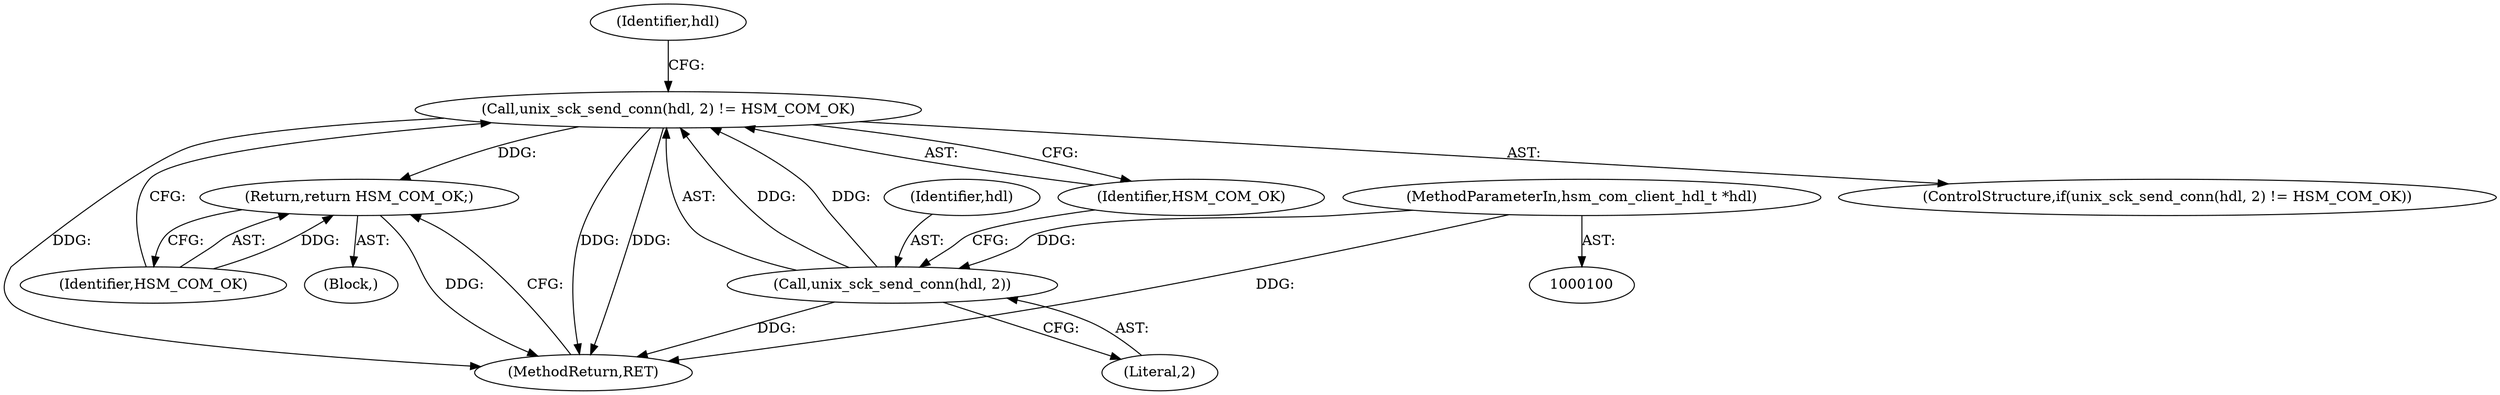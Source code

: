 digraph "1_opa-ff_c5759e7b76f5bf844be6c6641cc1b356bbc83869_0@API" {
"1000270" [label="(Call,unix_sck_send_conn(hdl, 2) != HSM_COM_OK)"];
"1000271" [label="(Call,unix_sck_send_conn(hdl, 2))"];
"1000101" [label="(MethodParameterIn,hsm_com_client_hdl_t *hdl)"];
"1000283" [label="(Return,return HSM_COM_OK;)"];
"1000284" [label="(Identifier,HSM_COM_OK)"];
"1000102" [label="(Block,)"];
"1000272" [label="(Identifier,hdl)"];
"1000283" [label="(Return,return HSM_COM_OK;)"];
"1000278" [label="(Identifier,hdl)"];
"1000274" [label="(Identifier,HSM_COM_OK)"];
"1000101" [label="(MethodParameterIn,hsm_com_client_hdl_t *hdl)"];
"1000271" [label="(Call,unix_sck_send_conn(hdl, 2))"];
"1000270" [label="(Call,unix_sck_send_conn(hdl, 2) != HSM_COM_OK)"];
"1000285" [label="(MethodReturn,RET)"];
"1000273" [label="(Literal,2)"];
"1000269" [label="(ControlStructure,if(unix_sck_send_conn(hdl, 2) != HSM_COM_OK))"];
"1000270" -> "1000269"  [label="AST: "];
"1000270" -> "1000274"  [label="CFG: "];
"1000271" -> "1000270"  [label="AST: "];
"1000274" -> "1000270"  [label="AST: "];
"1000278" -> "1000270"  [label="CFG: "];
"1000284" -> "1000270"  [label="CFG: "];
"1000270" -> "1000285"  [label="DDG: "];
"1000270" -> "1000285"  [label="DDG: "];
"1000270" -> "1000285"  [label="DDG: "];
"1000271" -> "1000270"  [label="DDG: "];
"1000271" -> "1000270"  [label="DDG: "];
"1000270" -> "1000283"  [label="DDG: "];
"1000271" -> "1000273"  [label="CFG: "];
"1000272" -> "1000271"  [label="AST: "];
"1000273" -> "1000271"  [label="AST: "];
"1000274" -> "1000271"  [label="CFG: "];
"1000271" -> "1000285"  [label="DDG: "];
"1000101" -> "1000271"  [label="DDG: "];
"1000101" -> "1000100"  [label="AST: "];
"1000101" -> "1000285"  [label="DDG: "];
"1000283" -> "1000102"  [label="AST: "];
"1000283" -> "1000284"  [label="CFG: "];
"1000284" -> "1000283"  [label="AST: "];
"1000285" -> "1000283"  [label="CFG: "];
"1000283" -> "1000285"  [label="DDG: "];
"1000284" -> "1000283"  [label="DDG: "];
}
